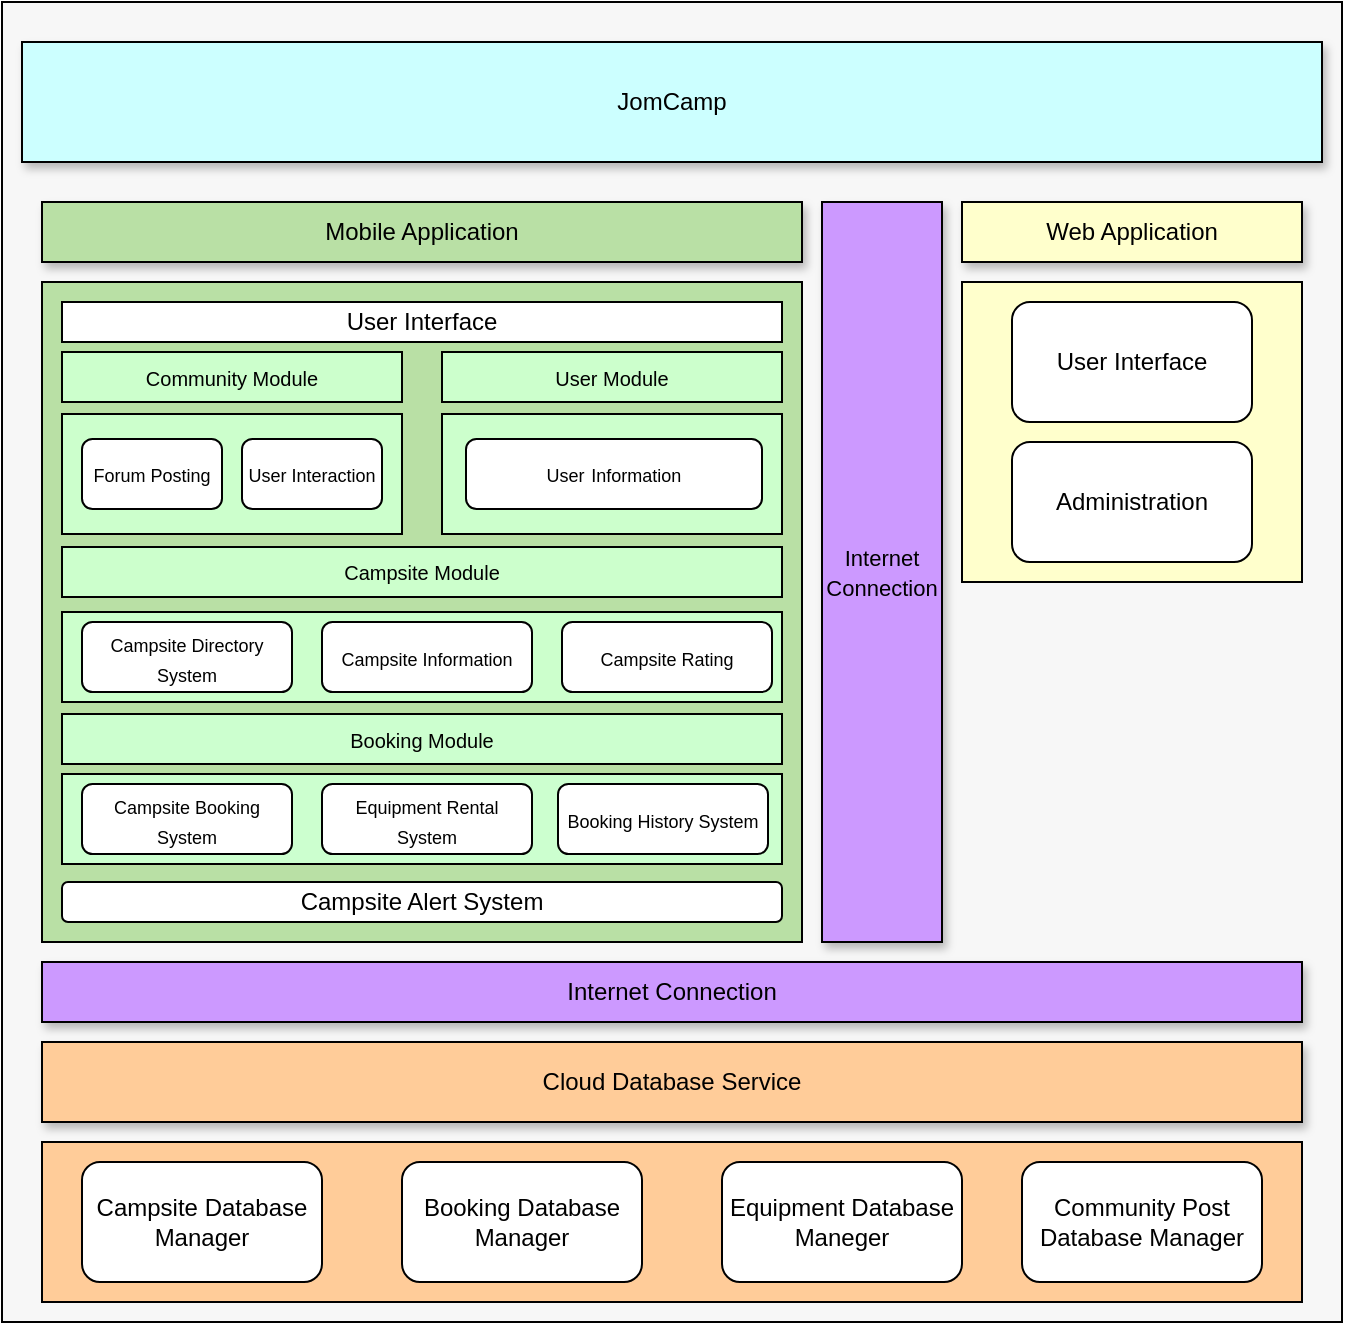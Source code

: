 <mxfile version="22.1.18" type="device">
  <diagram name="Page-1" id="tZDoOiyGgwRUR-xUaYzQ">
    <mxGraphModel dx="1075" dy="515" grid="1" gridSize="10" guides="1" tooltips="1" connect="1" arrows="1" fold="1" page="1" pageScale="1" pageWidth="850" pageHeight="1100" math="0" shadow="0">
      <root>
        <mxCell id="0" />
        <mxCell id="1" parent="0" />
        <mxCell id="dDQSR93xobCD2fB3V2nJ-2" value="" style="rounded=0.5;whiteSpace=wrap;html=1;fillColor=#F7F7F7;shadow=0;" parent="1" vertex="1">
          <mxGeometry x="120" y="20" width="670" height="660" as="geometry" />
        </mxCell>
        <mxCell id="dDQSR93xobCD2fB3V2nJ-3" value="JomCamp" style="rounded=0;whiteSpace=wrap;html=1;shadow=1;strokeColor=default;fillColor=#CCFFFF;" parent="1" vertex="1">
          <mxGeometry x="130" y="40" width="650" height="60" as="geometry" />
        </mxCell>
        <mxCell id="dDQSR93xobCD2fB3V2nJ-5" value="Mobile Application" style="rounded=0;whiteSpace=wrap;html=1;shadow=1;fillColor=#B9E0A5;" parent="1" vertex="1">
          <mxGeometry x="140" y="120" width="380" height="30" as="geometry" />
        </mxCell>
        <mxCell id="dDQSR93xobCD2fB3V2nJ-6" value="Web Application" style="rounded=0;whiteSpace=wrap;html=1;shadow=1;fillColor=#FFFFCC;" parent="1" vertex="1">
          <mxGeometry x="600" y="120" width="170" height="30" as="geometry" />
        </mxCell>
        <mxCell id="dDQSR93xobCD2fB3V2nJ-7" value="&lt;font style=&quot;font-size: 11px;&quot;&gt;Internet&lt;br&gt;Connection&lt;/font&gt;" style="rounded=0;whiteSpace=wrap;html=1;shadow=1;fillColor=#CC99FF;" parent="1" vertex="1">
          <mxGeometry x="530" y="120" width="60" height="370" as="geometry" />
        </mxCell>
        <mxCell id="dDQSR93xobCD2fB3V2nJ-10" value="Internet Connection" style="rounded=0;whiteSpace=wrap;html=1;shadow=1;fillColor=#CC99FF;" parent="1" vertex="1">
          <mxGeometry x="140" y="500" width="630" height="30" as="geometry" />
        </mxCell>
        <mxCell id="dDQSR93xobCD2fB3V2nJ-11" value="Cloud Database Service" style="rounded=0;whiteSpace=wrap;html=1;shadow=1;fillColor=#FFCC99;" parent="1" vertex="1">
          <mxGeometry x="140" y="540" width="630" height="40" as="geometry" />
        </mxCell>
        <mxCell id="dDQSR93xobCD2fB3V2nJ-12" value="" style="rounded=0;whiteSpace=wrap;html=1;fillColor=#B9E0A5;" parent="1" vertex="1">
          <mxGeometry x="140" y="160" width="380" height="330" as="geometry" />
        </mxCell>
        <mxCell id="dDQSR93xobCD2fB3V2nJ-13" value="" style="rounded=0;whiteSpace=wrap;html=1;fillColor=#FFFFCC;" parent="1" vertex="1">
          <mxGeometry x="600" y="160" width="170" height="150" as="geometry" />
        </mxCell>
        <mxCell id="dDQSR93xobCD2fB3V2nJ-14" value="" style="rounded=0;whiteSpace=wrap;html=1;fillColor=#FFCC99;" parent="1" vertex="1">
          <mxGeometry x="140" y="590" width="630" height="80" as="geometry" />
        </mxCell>
        <mxCell id="dDQSR93xobCD2fB3V2nJ-20" value="User Interface" style="rounded=1;whiteSpace=wrap;html=1;" parent="1" vertex="1">
          <mxGeometry x="625" y="170" width="120" height="60" as="geometry" />
        </mxCell>
        <mxCell id="dDQSR93xobCD2fB3V2nJ-21" value="Administration" style="rounded=1;whiteSpace=wrap;html=1;" parent="1" vertex="1">
          <mxGeometry x="625" y="240" width="120" height="60" as="geometry" />
        </mxCell>
        <mxCell id="dDQSR93xobCD2fB3V2nJ-22" value="Campsite Database Manager" style="rounded=1;whiteSpace=wrap;html=1;" parent="1" vertex="1">
          <mxGeometry x="160" y="600" width="120" height="60" as="geometry" />
        </mxCell>
        <mxCell id="dDQSR93xobCD2fB3V2nJ-23" value="Booking Database Manager" style="rounded=1;whiteSpace=wrap;html=1;" parent="1" vertex="1">
          <mxGeometry x="320" y="600" width="120" height="60" as="geometry" />
        </mxCell>
        <mxCell id="dDQSR93xobCD2fB3V2nJ-24" value="Equipment Database Maneger" style="rounded=1;whiteSpace=wrap;html=1;" parent="1" vertex="1">
          <mxGeometry x="480" y="600" width="120" height="60" as="geometry" />
        </mxCell>
        <mxCell id="dDQSR93xobCD2fB3V2nJ-25" value="Community Post Database Manager" style="rounded=1;whiteSpace=wrap;html=1;" parent="1" vertex="1">
          <mxGeometry x="630" y="600" width="120" height="60" as="geometry" />
        </mxCell>
        <mxCell id="dDQSR93xobCD2fB3V2nJ-29" value="User Interface" style="rounded=0;whiteSpace=wrap;html=1;fillColor=#FFFFFF;" parent="1" vertex="1">
          <mxGeometry x="150" y="170" width="360" height="20" as="geometry" />
        </mxCell>
        <mxCell id="dDQSR93xobCD2fB3V2nJ-30" value="&lt;font style=&quot;font-size: 10px;&quot;&gt;Campsite Module&lt;/font&gt;" style="rounded=0;whiteSpace=wrap;html=1;fillColor=#CCFFCC;" parent="1" vertex="1">
          <mxGeometry x="150" y="292.5" width="360" height="25" as="geometry" />
        </mxCell>
        <mxCell id="dDQSR93xobCD2fB3V2nJ-31" value="&lt;font style=&quot;font-size: 10px;&quot;&gt;Booking Module&lt;/font&gt;" style="rounded=0;whiteSpace=wrap;html=1;fillColor=#CCFFCF;" parent="1" vertex="1">
          <mxGeometry x="150" y="376" width="360" height="25" as="geometry" />
        </mxCell>
        <mxCell id="dDQSR93xobCD2fB3V2nJ-32" value="&lt;font style=&quot;font-size: 10px;&quot;&gt;Community Module&lt;/font&gt;" style="rounded=0;whiteSpace=wrap;html=1;fillColor=#CCFFCC;" parent="1" vertex="1">
          <mxGeometry x="150" y="195" width="170" height="25" as="geometry" />
        </mxCell>
        <mxCell id="dDQSR93xobCD2fB3V2nJ-33" value="&lt;font style=&quot;font-size: 10px;&quot;&gt;User Module&lt;/font&gt;" style="rounded=0;whiteSpace=wrap;html=1;fillColor=#CCFFCC;" parent="1" vertex="1">
          <mxGeometry x="340" y="195" width="170" height="25" as="geometry" />
        </mxCell>
        <mxCell id="dDQSR93xobCD2fB3V2nJ-37" value="" style="rounded=0;whiteSpace=wrap;html=1;fillColor=#CCFFCC;" parent="1" vertex="1">
          <mxGeometry x="150" y="325" width="360" height="45" as="geometry" />
        </mxCell>
        <mxCell id="dDQSR93xobCD2fB3V2nJ-34" value="&lt;font style=&quot;font-size: 9px;&quot;&gt;Campsite Rating&lt;/font&gt;" style="rounded=1;whiteSpace=wrap;html=1;" parent="1" vertex="1">
          <mxGeometry x="400" y="330" width="105" height="35" as="geometry" />
        </mxCell>
        <mxCell id="dDQSR93xobCD2fB3V2nJ-35" value="Campsite Alert System" style="rounded=1;whiteSpace=wrap;html=1;fillColor=#FFFFFF;" parent="1" vertex="1">
          <mxGeometry x="150" y="460" width="360" height="20" as="geometry" />
        </mxCell>
        <mxCell id="dDQSR93xobCD2fB3V2nJ-39" style="edgeStyle=orthogonalEdgeStyle;rounded=0;orthogonalLoop=1;jettySize=auto;html=1;exitX=0.5;exitY=1;exitDx=0;exitDy=0;" parent="1" source="dDQSR93xobCD2fB3V2nJ-34" target="dDQSR93xobCD2fB3V2nJ-34" edge="1">
          <mxGeometry relative="1" as="geometry" />
        </mxCell>
        <mxCell id="dDQSR93xobCD2fB3V2nJ-40" value="" style="rounded=0;whiteSpace=wrap;html=1;fillColor=#CCFFCF;" parent="1" vertex="1">
          <mxGeometry x="150" y="406" width="360" height="45" as="geometry" />
        </mxCell>
        <mxCell id="dDQSR93xobCD2fB3V2nJ-44" value="&lt;font style=&quot;font-size: 9px;&quot;&gt;Campsite Information&lt;/font&gt;" style="rounded=1;whiteSpace=wrap;html=1;" parent="1" vertex="1">
          <mxGeometry x="280" y="330" width="105" height="35" as="geometry" />
        </mxCell>
        <mxCell id="dDQSR93xobCD2fB3V2nJ-45" value="&lt;font style=&quot;font-size: 9px;&quot;&gt;Campsite Directory System&lt;/font&gt;" style="rounded=1;whiteSpace=wrap;html=1;" parent="1" vertex="1">
          <mxGeometry x="160" y="330" width="105" height="35" as="geometry" />
        </mxCell>
        <mxCell id="dDQSR93xobCD2fB3V2nJ-46" value="&lt;font style=&quot;font-size: 9px;&quot;&gt;Campsite Booking System&lt;/font&gt;" style="rounded=1;whiteSpace=wrap;html=1;" parent="1" vertex="1">
          <mxGeometry x="160" y="411" width="105" height="35" as="geometry" />
        </mxCell>
        <mxCell id="dDQSR93xobCD2fB3V2nJ-47" value="&lt;font style=&quot;font-size: 9px;&quot;&gt;Equipment Rental System&lt;/font&gt;" style="rounded=1;whiteSpace=wrap;html=1;" parent="1" vertex="1">
          <mxGeometry x="280" y="411" width="105" height="35" as="geometry" />
        </mxCell>
        <mxCell id="dDQSR93xobCD2fB3V2nJ-48" value="&lt;font style=&quot;font-size: 9px;&quot;&gt;Booking History System&lt;/font&gt;" style="rounded=1;whiteSpace=wrap;html=1;" parent="1" vertex="1">
          <mxGeometry x="398" y="411" width="105" height="35" as="geometry" />
        </mxCell>
        <mxCell id="dDQSR93xobCD2fB3V2nJ-50" value="" style="rounded=0;whiteSpace=wrap;html=1;fillColor=#CCFFCC;" parent="1" vertex="1">
          <mxGeometry x="150" y="226" width="170" height="60" as="geometry" />
        </mxCell>
        <mxCell id="dDQSR93xobCD2fB3V2nJ-51" value="" style="rounded=0;whiteSpace=wrap;html=1;fillColor=#CCFFCC;" parent="1" vertex="1">
          <mxGeometry x="340" y="226" width="170" height="60" as="geometry" />
        </mxCell>
        <mxCell id="dDQSR93xobCD2fB3V2nJ-52" value="&lt;font style=&quot;font-size: 9px;&quot;&gt;Forum Posting&lt;/font&gt;" style="rounded=1;whiteSpace=wrap;html=1;" parent="1" vertex="1">
          <mxGeometry x="160" y="238.5" width="70" height="35" as="geometry" />
        </mxCell>
        <mxCell id="dDQSR93xobCD2fB3V2nJ-53" value="&lt;font style=&quot;font-size: 9px;&quot;&gt;User Interaction&lt;/font&gt;" style="rounded=1;whiteSpace=wrap;html=1;" parent="1" vertex="1">
          <mxGeometry x="240" y="238.5" width="70" height="35" as="geometry" />
        </mxCell>
        <mxCell id="dDQSR93xobCD2fB3V2nJ-54" value="&lt;font style=&quot;font-size: 9px;&quot;&gt;User&lt;/font&gt; &lt;font style=&quot;font-size: 9px;&quot;&gt;Information&lt;/font&gt;" style="rounded=1;whiteSpace=wrap;html=1;" parent="1" vertex="1">
          <mxGeometry x="352" y="238.5" width="148" height="35" as="geometry" />
        </mxCell>
      </root>
    </mxGraphModel>
  </diagram>
</mxfile>
